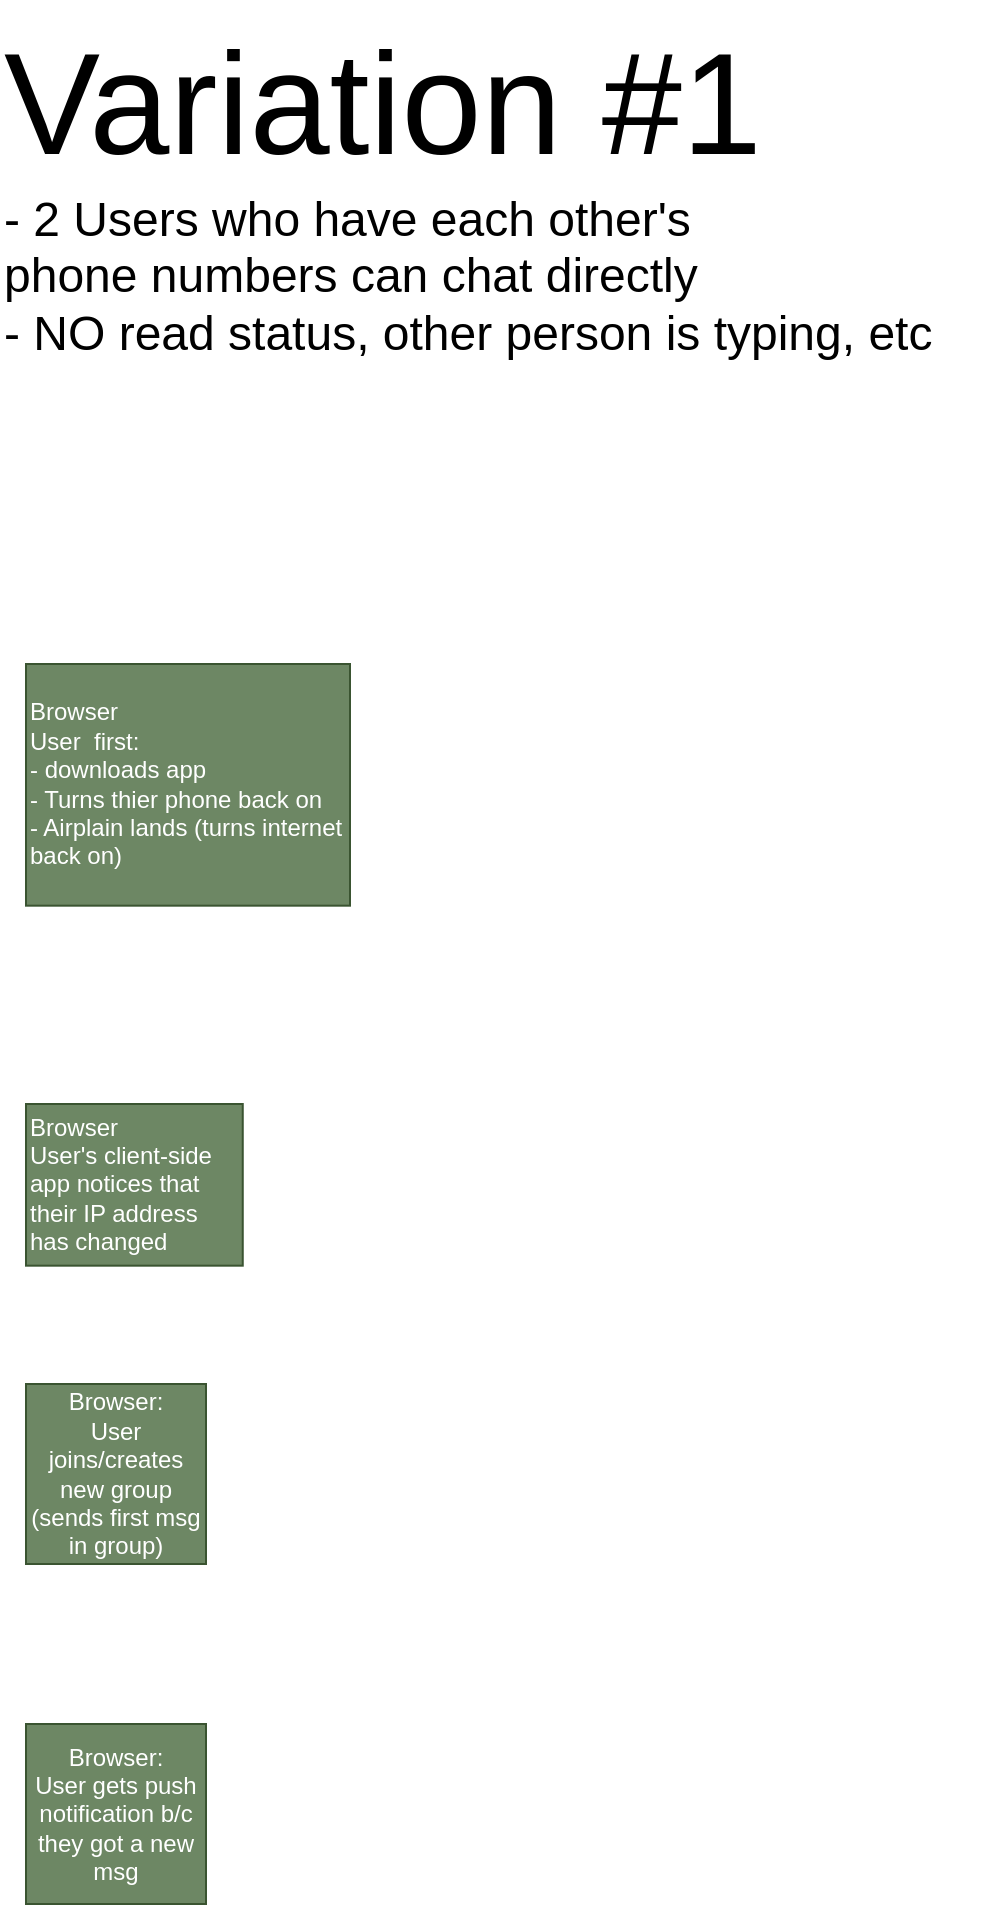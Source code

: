 <mxfile version="22.1.7" type="github">
  <diagram name="Page-1" id="QK14kRCSA45E_pS3DSbU">
    <mxGraphModel dx="3718" dy="1508" grid="1" gridSize="10" guides="1" tooltips="1" connect="1" arrows="1" fold="1" page="1" pageScale="1" pageWidth="850" pageHeight="1100" math="0" shadow="0">
      <root>
        <mxCell id="0" />
        <mxCell id="1" parent="0" />
        <mxCell id="qVbiOAFu_IZisVz8Lyja-1" value="&lt;font style=&quot;font-size: 72px;&quot;&gt;Variation #1&lt;/font&gt;&lt;font style=&quot;font-size: 24px;&quot;&gt;&lt;br&gt;- 2 Users who have each other&#39;s&lt;br&gt;&lt;/font&gt;&lt;div&gt;&lt;font style=&quot;font-size: 24px;&quot;&gt;phone numbers can chat directly&lt;/font&gt;&lt;/div&gt;&lt;font style=&quot;font-size: 24px;&quot;&gt;- NO read status, other person is typing, etc&lt;br&gt;&lt;/font&gt;" style="text;html=1;align=left;verticalAlign=middle;resizable=0;points=[];autosize=1;strokeColor=none;fillColor=none;" vertex="1" parent="1">
          <mxGeometry x="-5" y="38" width="490" height="190" as="geometry" />
        </mxCell>
        <mxCell id="qVbiOAFu_IZisVz8Lyja-3" value="&lt;div align=&quot;left&quot;&gt;Browser&lt;br&gt;User&amp;nbsp; first:&lt;br&gt; - downloads app&lt;/div&gt;&lt;div align=&quot;left&quot;&gt;- Turns thier phone back on&lt;br&gt;- Airplain lands (turns internet back on)&lt;/div&gt;" style="whiteSpace=wrap;html=1;aspect=fixed;fillColor=#6d8764;fontColor=#ffffff;strokeColor=#3A5431;align=left;" vertex="1" parent="1">
          <mxGeometry x="8" y="370" width="162" height="120.84" as="geometry" />
        </mxCell>
        <mxCell id="qVbiOAFu_IZisVz8Lyja-4" value="&lt;div&gt;Browser:&lt;/div&gt;&lt;div&gt;User joins/creates new group&lt;br&gt;(sends first msg in group)&lt;br&gt;&lt;/div&gt;" style="whiteSpace=wrap;html=1;aspect=fixed;fillColor=#6d8764;fontColor=#ffffff;strokeColor=#3A5431;" vertex="1" parent="1">
          <mxGeometry x="8" y="730" width="90" height="90" as="geometry" />
        </mxCell>
        <mxCell id="qVbiOAFu_IZisVz8Lyja-6" value="&lt;div align=&quot;left&quot;&gt;Browser&lt;br&gt;User&#39;s client-side app notices that their IP address has changed&lt;br&gt;&lt;/div&gt;" style="whiteSpace=wrap;html=1;aspect=fixed;fillColor=#6d8764;fontColor=#ffffff;strokeColor=#3A5431;align=left;" vertex="1" parent="1">
          <mxGeometry x="8" y="590" width="108.38" height="80.84" as="geometry" />
        </mxCell>
        <mxCell id="qVbiOAFu_IZisVz8Lyja-7" value="&lt;div&gt;Browser:&lt;/div&gt;&lt;div&gt;User gets push notification b/c they got a new msg&lt;br&gt;&lt;/div&gt;" style="whiteSpace=wrap;html=1;aspect=fixed;fillColor=#6d8764;fontColor=#ffffff;strokeColor=#3A5431;" vertex="1" parent="1">
          <mxGeometry x="8" y="900" width="90" height="90" as="geometry" />
        </mxCell>
      </root>
    </mxGraphModel>
  </diagram>
</mxfile>
